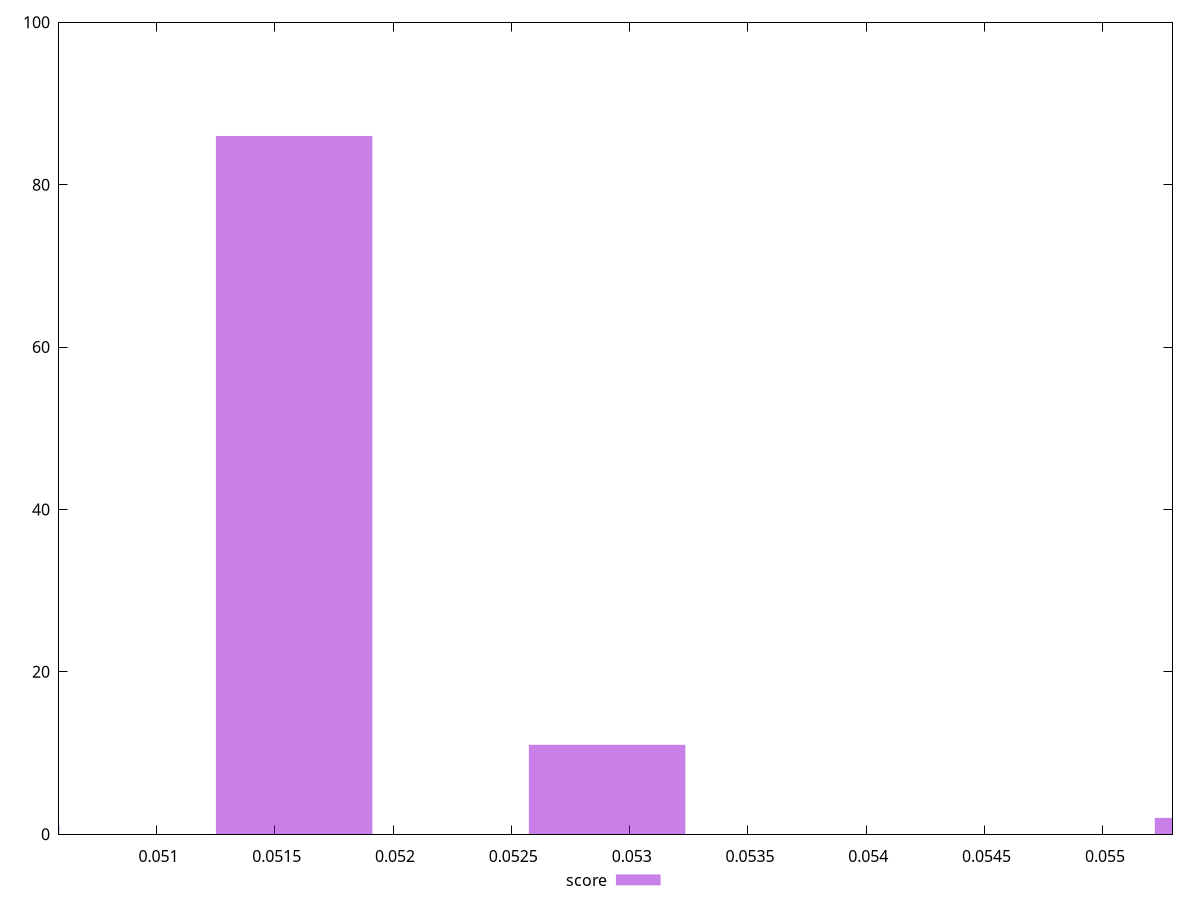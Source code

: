 reset

$score <<EOF
0.051582032135559515 86
0.052904648344163606 11
0.05554988076137179 2
0.050259415926955424 1
EOF

set key outside below
set boxwidth 0.0006613081043020451
set xrange [0.050588235294117656:0.05529411764705883]
set yrange [0:100]
set style fill transparent solid 0.5 noborder
set terminal svg size 640, 490 enhanced background rgb 'white'
set output "report_00007_2020-12-11T15:55:29.892Z/unused-javascript/samples/pages+cached+nointeractive/score/histogram.svg"

plot $score title "score" with boxes

reset
